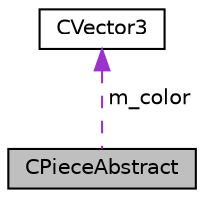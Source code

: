 digraph "CPieceAbstract"
{
  edge [fontname="Helvetica",fontsize="10",labelfontname="Helvetica",labelfontsize="10"];
  node [fontname="Helvetica",fontsize="10",shape=record];
  Node1 [label="CPieceAbstract",height=0.2,width=0.4,color="black", fillcolor="grey75", style="filled" fontcolor="black"];
  Node2 -> Node1 [dir="back",color="darkorchid3",fontsize="10",style="dashed",label=" m_color" ,fontname="Helvetica"];
  Node2 [label="CVector3",height=0.2,width=0.4,color="black", fillcolor="white", style="filled",URL="$class_c_vector3.html"];
}
